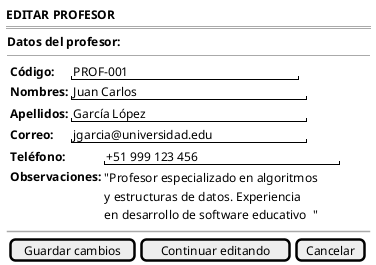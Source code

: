@startsalt editarProfesor-wireframe
{
    <b>EDITAR PROFESOR</b>
    ===
    {
        <b>Datos del profesor:</b>
        --
        {
            {
            {<b>Código:</b> | "PROF-001                    "
            <b>Nombres:</b> | "Juan Carlos                  "}
            {<b>Apellidos:</b> | "García López                 "
            <b>Correo:</b> | "jgarcia@universidad.edu      "}
            {<b>Teléfono:</b> | "+51 999 123 456              "
            <b>Observaciones:</b> |
                {"Profesor especializado en algoritmos
                y estructuras de datos. Experiencia
                en desarrollo de software educativo  "}}
            }
        }

        ~~

        {[Guardar cambios] | [Continuar editando] | [Cancelar]}
    }
}
@endsalt
